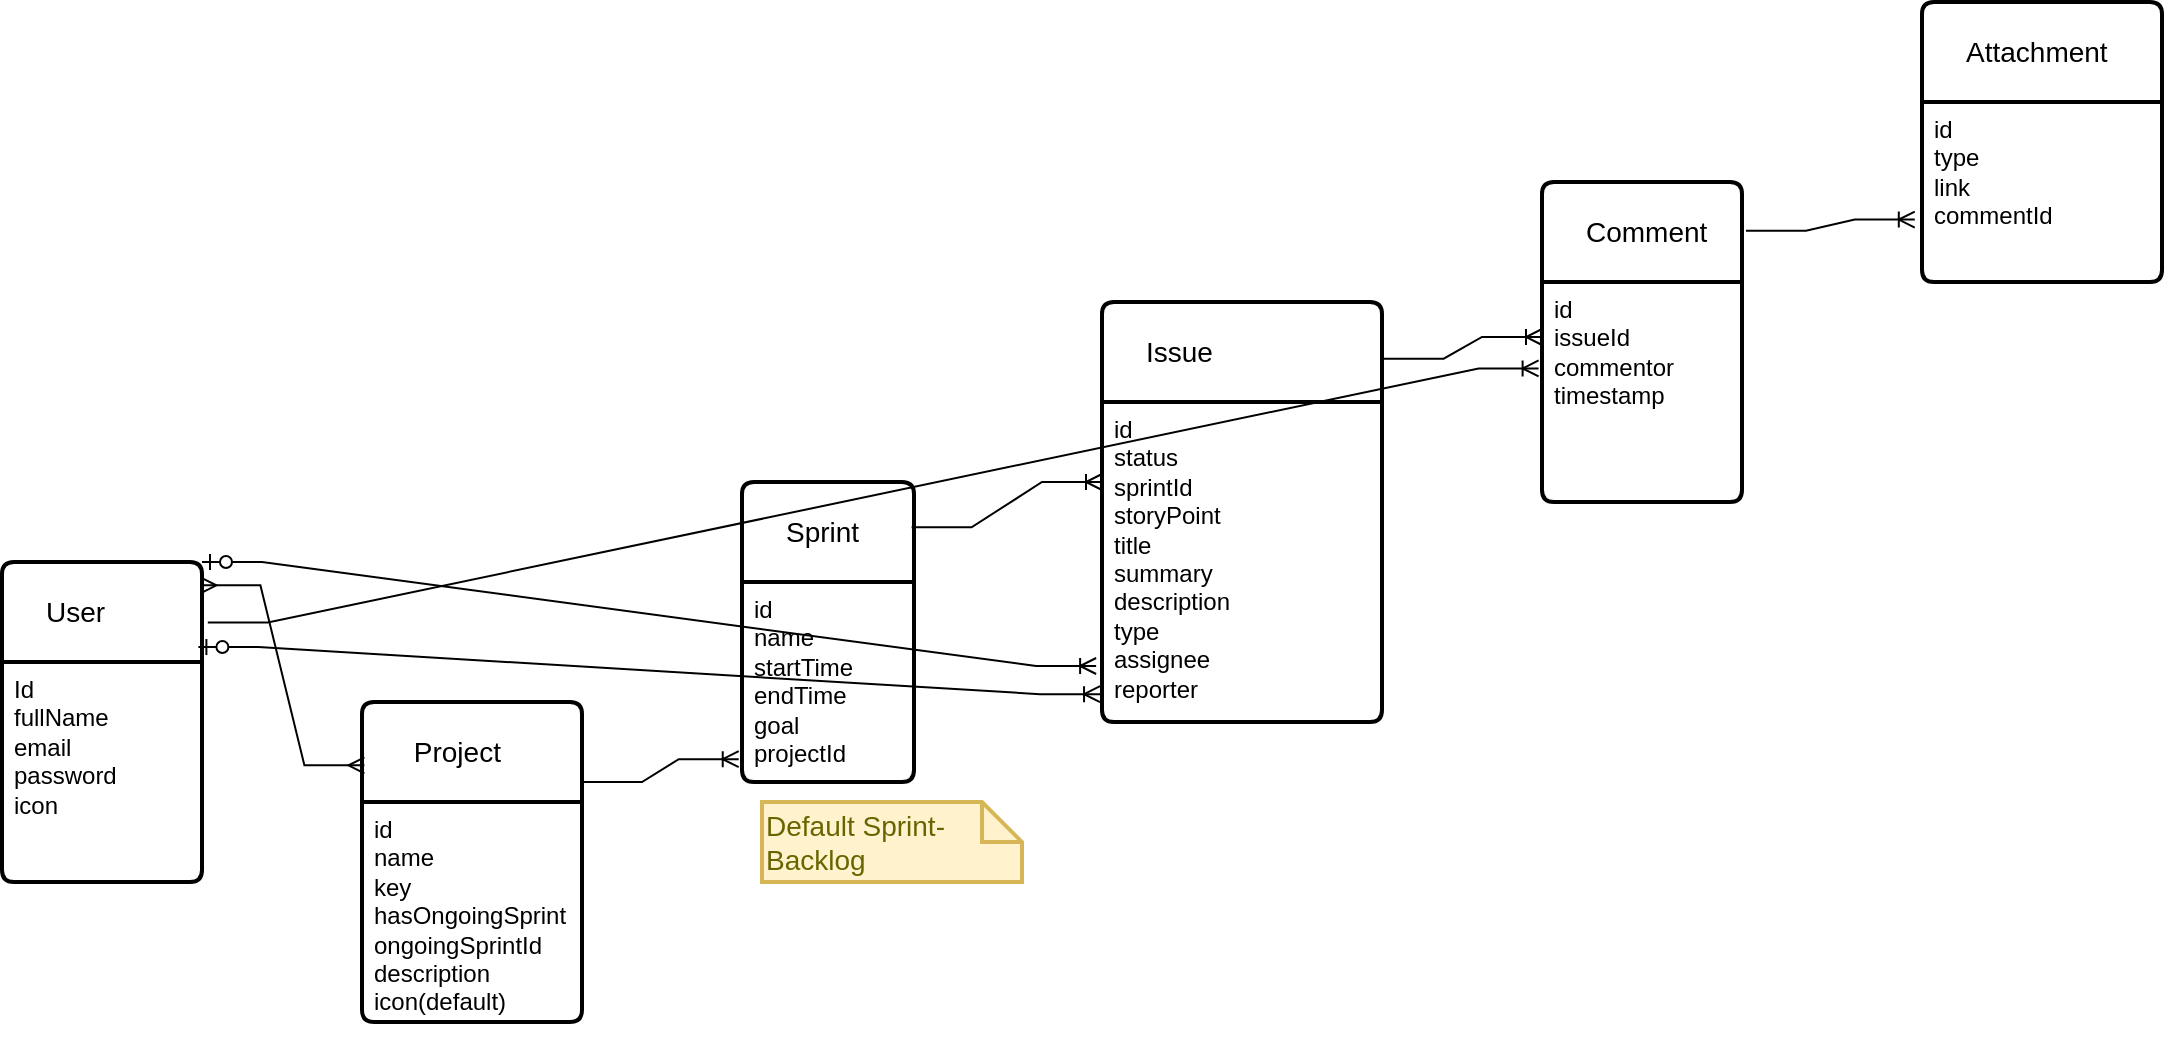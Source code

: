 <mxfile version="21.2.9" type="github">
  <diagram name="Page-1" id="hYXTnanG5P5eI5aRu3JL">
    <mxGraphModel dx="1235" dy="1853" grid="1" gridSize="10" guides="1" tooltips="1" connect="1" arrows="1" fold="1" page="1" pageScale="1" pageWidth="827" pageHeight="1169" math="0" shadow="0">
      <root>
        <mxCell id="0" />
        <mxCell id="1" parent="0" />
        <mxCell id="0CcHJ5xWRyJ15fwOYRmY-2" value="User" style="swimlane;childLayout=stackLayout;horizontal=1;startSize=50;horizontalStack=0;rounded=1;fontSize=14;fontStyle=0;strokeWidth=2;resizeParent=0;resizeLast=1;shadow=0;dashed=0;align=left;arcSize=4;whiteSpace=wrap;html=1;spacing=22;" parent="1" vertex="1">
          <mxGeometry x="40" y="200" width="100" height="160" as="geometry" />
        </mxCell>
        <mxCell id="0CcHJ5xWRyJ15fwOYRmY-3" value="&lt;font style=&quot;font-size: 12px;&quot;&gt;Id&lt;br&gt;fullName&lt;/font&gt;&lt;div&gt;&lt;font style=&quot;font-size: 12px;&quot;&gt;email&lt;/font&gt;&lt;/div&gt;&lt;div&gt;&lt;font style=&quot;font-size: 12px;&quot;&gt;password&lt;/font&gt;&lt;/div&gt;&lt;div&gt;&lt;font style=&quot;font-size: 12px;&quot;&gt;icon&lt;/font&gt;&lt;/div&gt;" style="align=left;strokeColor=none;fillColor=none;spacingLeft=4;fontSize=12;verticalAlign=top;resizable=0;rotatable=0;part=1;html=1;" parent="0CcHJ5xWRyJ15fwOYRmY-2" vertex="1">
          <mxGeometry y="50" width="100" height="110" as="geometry" />
        </mxCell>
        <mxCell id="DwZ5_GJJqSC1Awh1ZbFu-1" value="&lt;span id=&quot;docs-internal-guid-b362fcdb-7fff-917d-6e88-48ba830d9adc&quot;&gt;&amp;nbsp;Project&lt;/span&gt;" style="swimlane;childLayout=stackLayout;horizontal=1;startSize=50;horizontalStack=0;rounded=1;fontSize=14;fontStyle=0;strokeWidth=2;resizeParent=0;resizeLast=1;shadow=0;dashed=0;align=left;arcSize=4;whiteSpace=wrap;html=1;spacing=22;" parent="1" vertex="1">
          <mxGeometry x="220" y="270" width="110" height="160" as="geometry">
            <mxRectangle x="240" y="40" width="130" height="70" as="alternateBounds" />
          </mxGeometry>
        </mxCell>
        <mxCell id="DwZ5_GJJqSC1Awh1ZbFu-2" value="&lt;span style=&quot;background-color: initial;&quot;&gt;id&lt;br&gt;name&lt;br&gt;key&lt;br&gt;hasOngoingSprint&lt;br&gt;&lt;/span&gt;&lt;div&gt;ongoingSprintId&lt;/div&gt;&lt;div&gt;description&lt;/div&gt;&lt;div&gt;icon(default)&lt;/div&gt;&lt;div&gt;&lt;br&gt;&lt;/div&gt;" style="align=left;strokeColor=none;fillColor=none;spacingLeft=4;fontSize=12;verticalAlign=top;resizable=0;rotatable=0;part=1;html=1;" parent="DwZ5_GJJqSC1Awh1ZbFu-1" vertex="1">
          <mxGeometry y="50" width="110" height="110" as="geometry" />
        </mxCell>
        <mxCell id="DwZ5_GJJqSC1Awh1ZbFu-4" value="&lt;span id=&quot;docs-internal-guid-b362fcdb-7fff-917d-6e88-48ba830d9adc&quot;&gt;Sprint&lt;/span&gt;" style="swimlane;childLayout=stackLayout;horizontal=1;startSize=50;horizontalStack=0;rounded=1;fontSize=14;fontStyle=0;strokeWidth=2;resizeParent=0;resizeLast=1;shadow=0;dashed=0;align=left;arcSize=4;whiteSpace=wrap;html=1;spacing=22;" parent="1" vertex="1">
          <mxGeometry x="410" y="160" width="86" height="150" as="geometry" />
        </mxCell>
        <mxCell id="DwZ5_GJJqSC1Awh1ZbFu-5" value="&lt;span style=&quot;background-color: initial;&quot;&gt;id&lt;br&gt;name&lt;br&gt;&lt;/span&gt;&lt;span style=&quot;background-color: initial;&quot;&gt;startTime &lt;br&gt;endTime&lt;br&gt;goal&lt;br&gt;projectId&lt;br&gt;&lt;/span&gt;" style="align=left;strokeColor=none;fillColor=none;spacingLeft=4;fontSize=12;verticalAlign=top;resizable=0;rotatable=0;part=1;html=1;" parent="DwZ5_GJJqSC1Awh1ZbFu-4" vertex="1">
          <mxGeometry y="50" width="86" height="100" as="geometry" />
        </mxCell>
        <mxCell id="0CcHJ5xWRyJ15fwOYRmY-7" value="Comment" style="swimlane;childLayout=stackLayout;horizontal=1;startSize=50;horizontalStack=0;rounded=1;fontSize=14;fontStyle=0;strokeWidth=2;resizeParent=0;resizeLast=1;shadow=0;dashed=0;align=left;arcSize=4;whiteSpace=wrap;html=1;spacing=22;" parent="1" vertex="1">
          <mxGeometry x="810" y="10" width="100" height="160" as="geometry" />
        </mxCell>
        <mxCell id="0CcHJ5xWRyJ15fwOYRmY-8" value="&lt;div&gt;id&lt;/div&gt;&lt;div&gt;issueId&lt;/div&gt;&lt;div&gt;commentor&lt;/div&gt;&lt;div&gt;timestamp&lt;/div&gt;" style="align=left;strokeColor=none;fillColor=none;spacingLeft=4;fontSize=12;verticalAlign=top;resizable=0;rotatable=0;part=1;html=1;" parent="0CcHJ5xWRyJ15fwOYRmY-7" vertex="1">
          <mxGeometry y="50" width="100" height="110" as="geometry" />
        </mxCell>
        <mxCell id="0CcHJ5xWRyJ15fwOYRmY-11" value="&lt;span id=&quot;docs-internal-guid-b362fcdb-7fff-917d-6e88-48ba830d9adc&quot;&gt;Issue&lt;/span&gt;" style="swimlane;childLayout=stackLayout;horizontal=1;startSize=50;horizontalStack=0;rounded=1;fontSize=14;fontStyle=0;strokeWidth=2;resizeParent=0;resizeLast=1;shadow=0;dashed=0;align=left;arcSize=4;whiteSpace=wrap;html=1;spacing=22;" parent="1" vertex="1">
          <mxGeometry x="590" y="70" width="140" height="210" as="geometry" />
        </mxCell>
        <mxCell id="0CcHJ5xWRyJ15fwOYRmY-12" value="&lt;div&gt;id&lt;/div&gt;&lt;div&gt;status&lt;/div&gt;&lt;div&gt;sprintId&lt;/div&gt;&lt;div&gt;storyPoint&lt;/div&gt;&lt;div&gt;title&lt;/div&gt;&lt;div&gt;summary&lt;/div&gt;&lt;div&gt;description&lt;/div&gt;&lt;div&gt;type&lt;/div&gt;&lt;div&gt;assignee&lt;/div&gt;&lt;div&gt;reporter&lt;/div&gt;" style="align=left;strokeColor=none;fillColor=none;spacingLeft=4;fontSize=12;verticalAlign=top;resizable=0;rotatable=0;part=1;html=1;" parent="0CcHJ5xWRyJ15fwOYRmY-11" vertex="1">
          <mxGeometry y="50" width="140" height="160" as="geometry" />
        </mxCell>
        <mxCell id="0CcHJ5xWRyJ15fwOYRmY-13" value="Attachment" style="swimlane;childLayout=stackLayout;horizontal=1;startSize=50;horizontalStack=0;rounded=1;fontSize=14;fontStyle=0;strokeWidth=2;resizeParent=0;resizeLast=1;shadow=0;dashed=0;align=left;arcSize=4;whiteSpace=wrap;html=1;spacing=22;" parent="1" vertex="1">
          <mxGeometry x="1000" y="-80" width="120" height="140" as="geometry" />
        </mxCell>
        <mxCell id="0CcHJ5xWRyJ15fwOYRmY-14" value="&lt;div&gt;id&lt;/div&gt;&lt;div&gt;type&lt;/div&gt;&lt;div&gt;link&lt;/div&gt;&lt;div&gt;commentId&lt;/div&gt;" style="align=left;strokeColor=none;fillColor=none;spacingLeft=4;fontSize=12;verticalAlign=top;resizable=0;rotatable=0;part=1;html=1;" parent="0CcHJ5xWRyJ15fwOYRmY-13" vertex="1">
          <mxGeometry y="50" width="120" height="90" as="geometry" />
        </mxCell>
        <mxCell id="v2EgbDZBrGLsXtZrnJHg-1" value="Default Sprint- Backlog" style="shape=note;strokeWidth=2;fontSize=14;size=20;whiteSpace=wrap;html=1;fillColor=#fff2cc;strokeColor=#d6b656;fontColor=#666600;align=left;" parent="1" vertex="1">
          <mxGeometry x="420" y="320" width="130" height="40" as="geometry" />
        </mxCell>
        <mxCell id="fx4jIIGhQxFegW_63j19-2" value="" style="edgeStyle=entityRelationEdgeStyle;fontSize=12;html=1;endArrow=ERoneToMany;rounded=0;entryX=0;entryY=0.25;entryDx=0;entryDy=0;exitX=1.006;exitY=0.135;exitDx=0;exitDy=0;exitPerimeter=0;" edge="1" parent="1" source="0CcHJ5xWRyJ15fwOYRmY-11" target="0CcHJ5xWRyJ15fwOYRmY-8">
          <mxGeometry width="100" height="100" relative="1" as="geometry">
            <mxPoint x="610" y="110" as="sourcePoint" />
            <mxPoint x="710" y="10" as="targetPoint" />
          </mxGeometry>
        </mxCell>
        <mxCell id="fx4jIIGhQxFegW_63j19-3" value="" style="edgeStyle=entityRelationEdgeStyle;fontSize=12;html=1;endArrow=ERoneToMany;rounded=0;exitX=1.02;exitY=0.152;exitDx=0;exitDy=0;exitPerimeter=0;entryX=-0.03;entryY=0.653;entryDx=0;entryDy=0;entryPerimeter=0;" edge="1" parent="1" source="0CcHJ5xWRyJ15fwOYRmY-7" target="0CcHJ5xWRyJ15fwOYRmY-14">
          <mxGeometry width="100" height="100" relative="1" as="geometry">
            <mxPoint x="470" y="260" as="sourcePoint" />
            <mxPoint x="1010" y="-131" as="targetPoint" />
          </mxGeometry>
        </mxCell>
        <mxCell id="fx4jIIGhQxFegW_63j19-4" value="" style="edgeStyle=entityRelationEdgeStyle;fontSize=12;html=1;endArrow=ERoneToMany;rounded=0;entryX=0;entryY=0.25;entryDx=0;entryDy=0;exitX=0.986;exitY=0.151;exitDx=0;exitDy=0;exitPerimeter=0;" edge="1" parent="1" source="DwZ5_GJJqSC1Awh1ZbFu-4" target="0CcHJ5xWRyJ15fwOYRmY-12">
          <mxGeometry width="100" height="100" relative="1" as="geometry">
            <mxPoint x="520" y="180" as="sourcePoint" />
            <mxPoint x="590" y="70" as="targetPoint" />
          </mxGeometry>
        </mxCell>
        <mxCell id="fx4jIIGhQxFegW_63j19-5" value="" style="edgeStyle=entityRelationEdgeStyle;fontSize=12;html=1;endArrow=ERoneToMany;rounded=0;entryX=-0.019;entryY=0.886;entryDx=0;entryDy=0;entryPerimeter=0;exitX=1;exitY=0.25;exitDx=0;exitDy=0;" edge="1" parent="1" source="DwZ5_GJJqSC1Awh1ZbFu-1" target="DwZ5_GJJqSC1Awh1ZbFu-5">
          <mxGeometry width="100" height="100" relative="1" as="geometry">
            <mxPoint x="530" y="290" as="sourcePoint" />
            <mxPoint x="630" y="190" as="targetPoint" />
          </mxGeometry>
        </mxCell>
        <mxCell id="fx4jIIGhQxFegW_63j19-6" value="" style="edgeStyle=entityRelationEdgeStyle;fontSize=12;html=1;endArrow=ERmany;startArrow=ERmany;rounded=0;entryX=0.011;entryY=0.198;entryDx=0;entryDy=0;entryPerimeter=0;exitX=0.992;exitY=0.073;exitDx=0;exitDy=0;exitPerimeter=0;" edge="1" parent="1" source="0CcHJ5xWRyJ15fwOYRmY-2" target="DwZ5_GJJqSC1Awh1ZbFu-1">
          <mxGeometry width="100" height="100" relative="1" as="geometry">
            <mxPoint x="470" y="340" as="sourcePoint" />
            <mxPoint x="570" y="240" as="targetPoint" />
          </mxGeometry>
        </mxCell>
        <mxCell id="fx4jIIGhQxFegW_63j19-7" value="" style="edgeStyle=entityRelationEdgeStyle;fontSize=12;html=1;endArrow=ERoneToMany;startArrow=ERzeroToOne;rounded=0;exitX=1;exitY=0;exitDx=0;exitDy=0;entryX=-0.021;entryY=0.825;entryDx=0;entryDy=0;entryPerimeter=0;" edge="1" parent="1" source="0CcHJ5xWRyJ15fwOYRmY-2" target="0CcHJ5xWRyJ15fwOYRmY-12">
          <mxGeometry width="100" height="100" relative="1" as="geometry">
            <mxPoint x="510" y="160" as="sourcePoint" />
            <mxPoint x="590" y="251" as="targetPoint" />
          </mxGeometry>
        </mxCell>
        <mxCell id="fx4jIIGhQxFegW_63j19-8" value="" style="edgeStyle=entityRelationEdgeStyle;fontSize=12;html=1;endArrow=ERoneToMany;startArrow=ERzeroToOne;rounded=0;entryX=-0.007;entryY=0.913;entryDx=0;entryDy=0;entryPerimeter=0;exitX=0.982;exitY=-0.068;exitDx=0;exitDy=0;exitPerimeter=0;" edge="1" parent="1" source="0CcHJ5xWRyJ15fwOYRmY-3" target="0CcHJ5xWRyJ15fwOYRmY-12">
          <mxGeometry width="100" height="100" relative="1" as="geometry">
            <mxPoint x="140" y="229" as="sourcePoint" />
            <mxPoint x="876" y="461" as="targetPoint" />
          </mxGeometry>
        </mxCell>
        <mxCell id="fx4jIIGhQxFegW_63j19-9" value="" style="edgeStyle=entityRelationEdgeStyle;fontSize=12;html=1;endArrow=ERoneToMany;rounded=0;exitX=1.029;exitY=0.189;exitDx=0;exitDy=0;exitPerimeter=0;entryX=-0.017;entryY=0.393;entryDx=0;entryDy=0;entryPerimeter=0;" edge="1" parent="1" source="0CcHJ5xWRyJ15fwOYRmY-2" target="0CcHJ5xWRyJ15fwOYRmY-8">
          <mxGeometry width="100" height="100" relative="1" as="geometry">
            <mxPoint x="560" y="240" as="sourcePoint" />
            <mxPoint x="810" y="104" as="targetPoint" />
          </mxGeometry>
        </mxCell>
      </root>
    </mxGraphModel>
  </diagram>
</mxfile>
